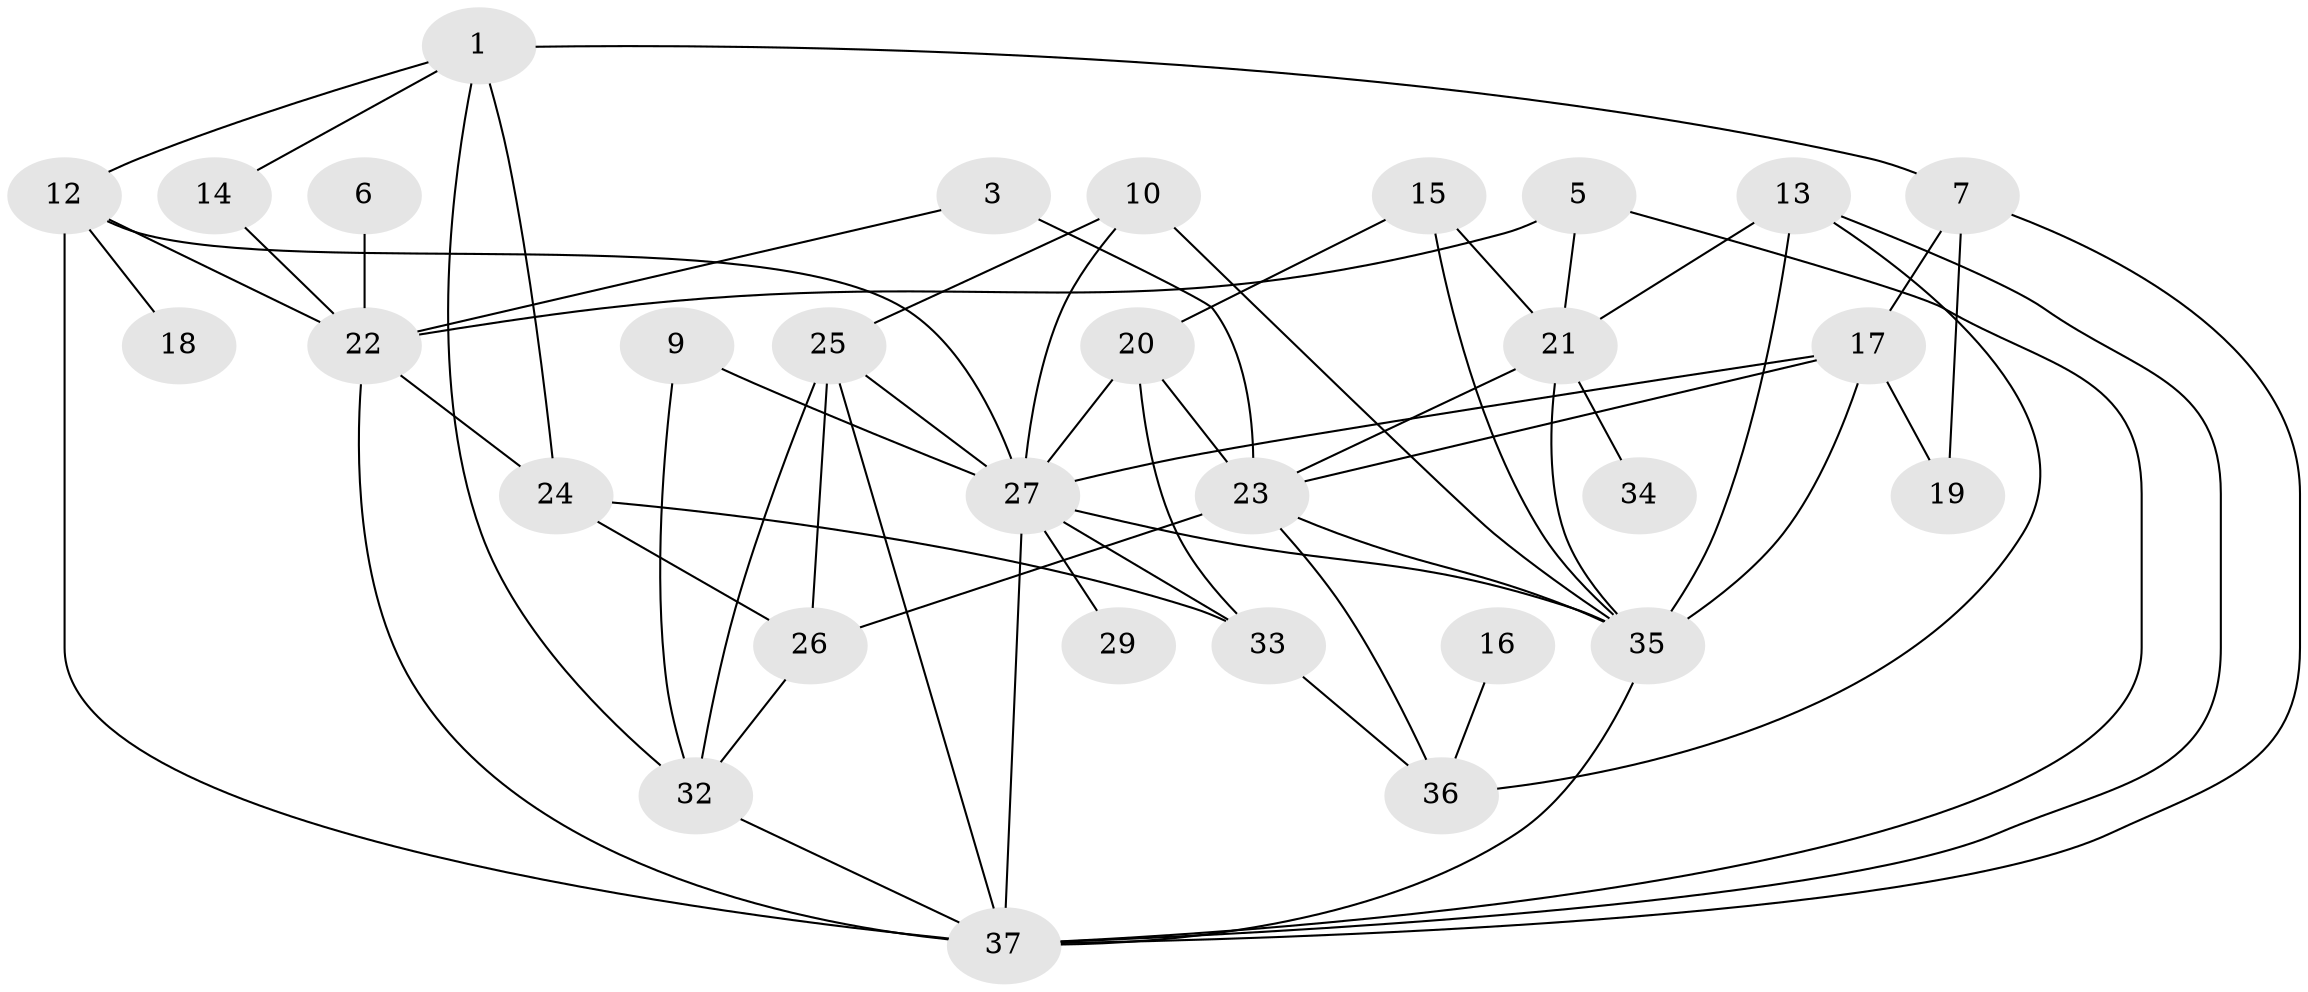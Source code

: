 // original degree distribution, {5: 0.09090909090909091, 2: 0.22077922077922077, 6: 0.03896103896103896, 0: 0.11688311688311688, 4: 0.12987012987012986, 3: 0.2857142857142857, 7: 0.012987012987012988, 1: 0.1038961038961039}
// Generated by graph-tools (version 1.1) at 2025/49/03/09/25 03:49:06]
// undirected, 30 vertices, 61 edges
graph export_dot {
graph [start="1"]
  node [color=gray90,style=filled];
  1;
  3;
  5;
  6;
  7;
  9;
  10;
  12;
  13;
  14;
  15;
  16;
  17;
  18;
  19;
  20;
  21;
  22;
  23;
  24;
  25;
  26;
  27;
  29;
  32;
  33;
  34;
  35;
  36;
  37;
  1 -- 7 [weight=1.0];
  1 -- 12 [weight=1.0];
  1 -- 14 [weight=1.0];
  1 -- 24 [weight=1.0];
  1 -- 32 [weight=1.0];
  3 -- 22 [weight=1.0];
  3 -- 23 [weight=2.0];
  5 -- 21 [weight=1.0];
  5 -- 22 [weight=1.0];
  5 -- 37 [weight=1.0];
  6 -- 22 [weight=1.0];
  7 -- 17 [weight=1.0];
  7 -- 19 [weight=1.0];
  7 -- 37 [weight=1.0];
  9 -- 27 [weight=1.0];
  9 -- 32 [weight=1.0];
  10 -- 25 [weight=1.0];
  10 -- 27 [weight=1.0];
  10 -- 35 [weight=1.0];
  12 -- 18 [weight=1.0];
  12 -- 22 [weight=1.0];
  12 -- 27 [weight=1.0];
  12 -- 37 [weight=1.0];
  13 -- 21 [weight=1.0];
  13 -- 35 [weight=1.0];
  13 -- 36 [weight=1.0];
  13 -- 37 [weight=1.0];
  14 -- 22 [weight=1.0];
  15 -- 20 [weight=1.0];
  15 -- 21 [weight=1.0];
  15 -- 35 [weight=1.0];
  16 -- 36 [weight=1.0];
  17 -- 19 [weight=1.0];
  17 -- 23 [weight=1.0];
  17 -- 27 [weight=1.0];
  17 -- 35 [weight=1.0];
  20 -- 23 [weight=1.0];
  20 -- 27 [weight=1.0];
  20 -- 33 [weight=1.0];
  21 -- 23 [weight=1.0];
  21 -- 34 [weight=1.0];
  21 -- 35 [weight=2.0];
  22 -- 24 [weight=1.0];
  22 -- 37 [weight=1.0];
  23 -- 26 [weight=3.0];
  23 -- 35 [weight=1.0];
  23 -- 36 [weight=1.0];
  24 -- 26 [weight=1.0];
  24 -- 33 [weight=1.0];
  25 -- 26 [weight=1.0];
  25 -- 27 [weight=1.0];
  25 -- 32 [weight=1.0];
  25 -- 37 [weight=1.0];
  26 -- 32 [weight=1.0];
  27 -- 29 [weight=1.0];
  27 -- 33 [weight=1.0];
  27 -- 35 [weight=1.0];
  27 -- 37 [weight=1.0];
  32 -- 37 [weight=1.0];
  33 -- 36 [weight=1.0];
  35 -- 37 [weight=1.0];
}
